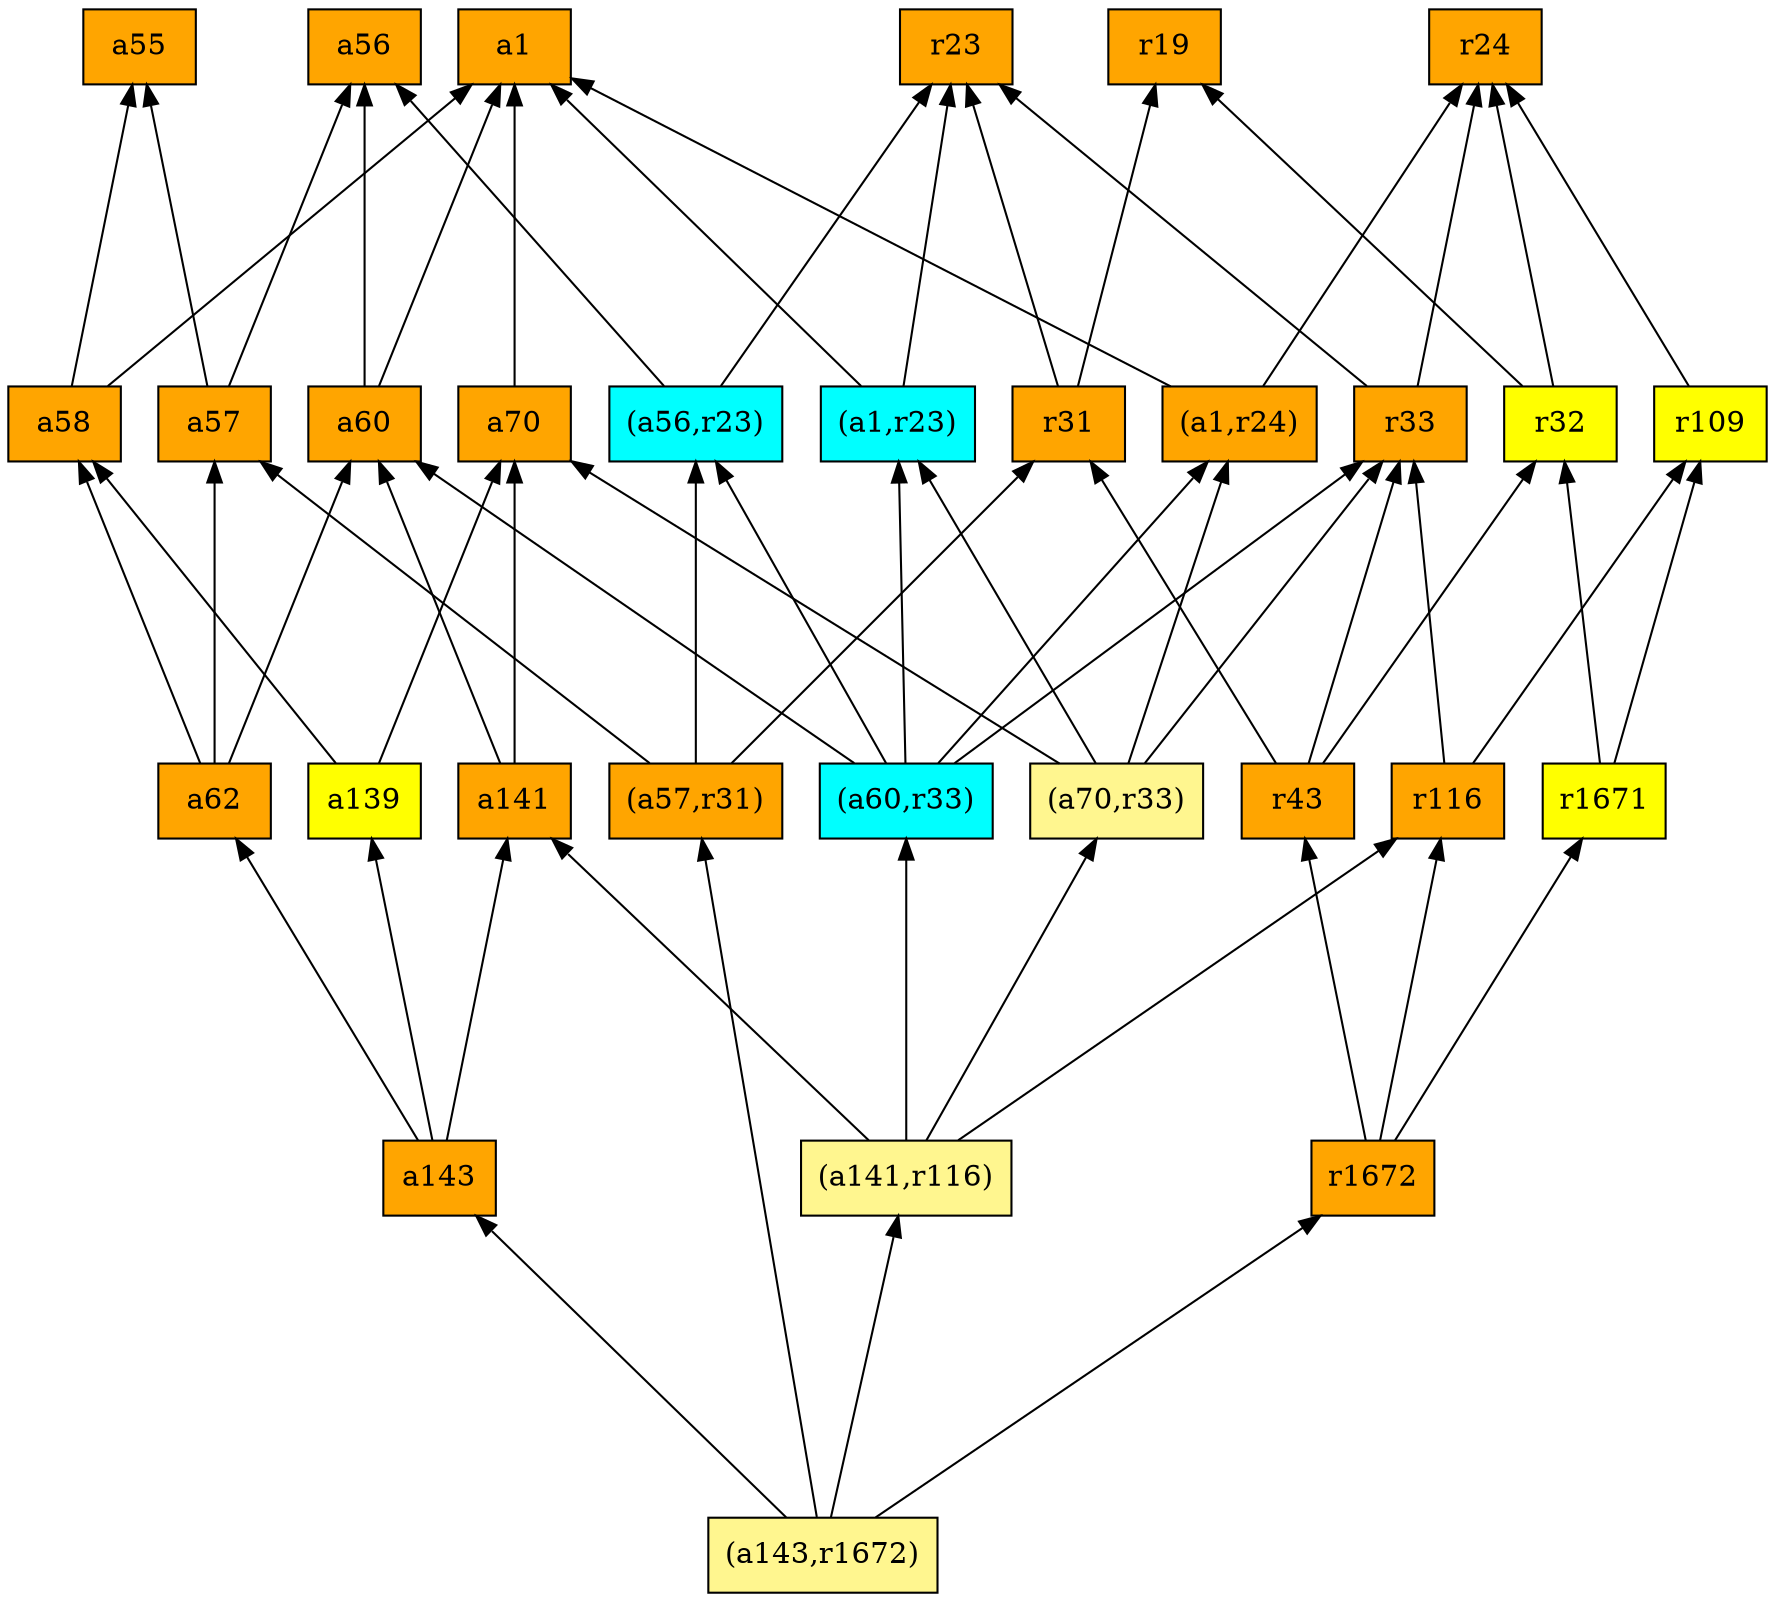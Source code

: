 digraph G {
rankdir=BT;ranksep="2.0";
"(a56,r23)" [shape=record,fillcolor=cyan,style=filled,label="{(a56,r23)}"];
"(a143,r1672)" [shape=record,fillcolor=khaki1,style=filled,label="{(a143,r1672)}"];
"a57" [shape=record,fillcolor=orange,style=filled,label="{a57}"];
"a141" [shape=record,fillcolor=orange,style=filled,label="{a141}"];
"a62" [shape=record,fillcolor=orange,style=filled,label="{a62}"];
"r32" [shape=record,fillcolor=yellow,style=filled,label="{r32}"];
"(a57,r31)" [shape=record,fillcolor=orange,style=filled,label="{(a57,r31)}"];
"r116" [shape=record,fillcolor=orange,style=filled,label="{r116}"];
"r24" [shape=record,fillcolor=orange,style=filled,label="{r24}"];
"a70" [shape=record,fillcolor=orange,style=filled,label="{a70}"];
"a55" [shape=record,fillcolor=orange,style=filled,label="{a55}"];
"r33" [shape=record,fillcolor=orange,style=filled,label="{r33}"];
"a143" [shape=record,fillcolor=orange,style=filled,label="{a143}"];
"(a60,r33)" [shape=record,fillcolor=cyan,style=filled,label="{(a60,r33)}"];
"a139" [shape=record,fillcolor=yellow,style=filled,label="{a139}"];
"r1672" [shape=record,fillcolor=orange,style=filled,label="{r1672}"];
"r43" [shape=record,fillcolor=orange,style=filled,label="{r43}"];
"(a70,r33)" [shape=record,fillcolor=khaki1,style=filled,label="{(a70,r33)}"];
"a58" [shape=record,fillcolor=orange,style=filled,label="{a58}"];
"a56" [shape=record,fillcolor=orange,style=filled,label="{a56}"];
"r31" [shape=record,fillcolor=orange,style=filled,label="{r31}"];
"a1" [shape=record,fillcolor=orange,style=filled,label="{a1}"];
"(a1,r23)" [shape=record,fillcolor=cyan,style=filled,label="{(a1,r23)}"];
"(a1,r24)" [shape=record,fillcolor=orange,style=filled,label="{(a1,r24)}"];
"a60" [shape=record,fillcolor=orange,style=filled,label="{a60}"];
"r1671" [shape=record,fillcolor=yellow,style=filled,label="{r1671}"];
"r19" [shape=record,fillcolor=orange,style=filled,label="{r19}"];
"r23" [shape=record,fillcolor=orange,style=filled,label="{r23}"];
"r109" [shape=record,fillcolor=yellow,style=filled,label="{r109}"];
"(a141,r116)" [shape=record,fillcolor=khaki1,style=filled,label="{(a141,r116)}"];
"(a56,r23)" -> "a56"
"(a56,r23)" -> "r23"
"(a143,r1672)" -> "a143"
"(a143,r1672)" -> "(a141,r116)"
"(a143,r1672)" -> "r1672"
"(a143,r1672)" -> "(a57,r31)"
"a57" -> "a56"
"a57" -> "a55"
"a141" -> "a60"
"a141" -> "a70"
"a62" -> "a58"
"a62" -> "a60"
"a62" -> "a57"
"r32" -> "r24"
"r32" -> "r19"
"(a57,r31)" -> "r31"
"(a57,r31)" -> "(a56,r23)"
"(a57,r31)" -> "a57"
"r116" -> "r109"
"r116" -> "r33"
"a70" -> "a1"
"r33" -> "r24"
"r33" -> "r23"
"a143" -> "a141"
"a143" -> "a139"
"a143" -> "a62"
"(a60,r33)" -> "(a56,r23)"
"(a60,r33)" -> "(a1,r23)"
"(a60,r33)" -> "(a1,r24)"
"(a60,r33)" -> "a60"
"(a60,r33)" -> "r33"
"a139" -> "a58"
"a139" -> "a70"
"r1672" -> "r116"
"r1672" -> "r1671"
"r1672" -> "r43"
"r43" -> "r33"
"r43" -> "r31"
"r43" -> "r32"
"(a70,r33)" -> "a70"
"(a70,r33)" -> "(a1,r24)"
"(a70,r33)" -> "r33"
"(a70,r33)" -> "(a1,r23)"
"a58" -> "a1"
"a58" -> "a55"
"r31" -> "r19"
"r31" -> "r23"
"(a1,r23)" -> "a1"
"(a1,r23)" -> "r23"
"(a1,r24)" -> "a1"
"(a1,r24)" -> "r24"
"a60" -> "a1"
"a60" -> "a56"
"r1671" -> "r109"
"r1671" -> "r32"
"r109" -> "r24"
"(a141,r116)" -> "r116"
"(a141,r116)" -> "(a70,r33)"
"(a141,r116)" -> "a141"
"(a141,r116)" -> "(a60,r33)"
}